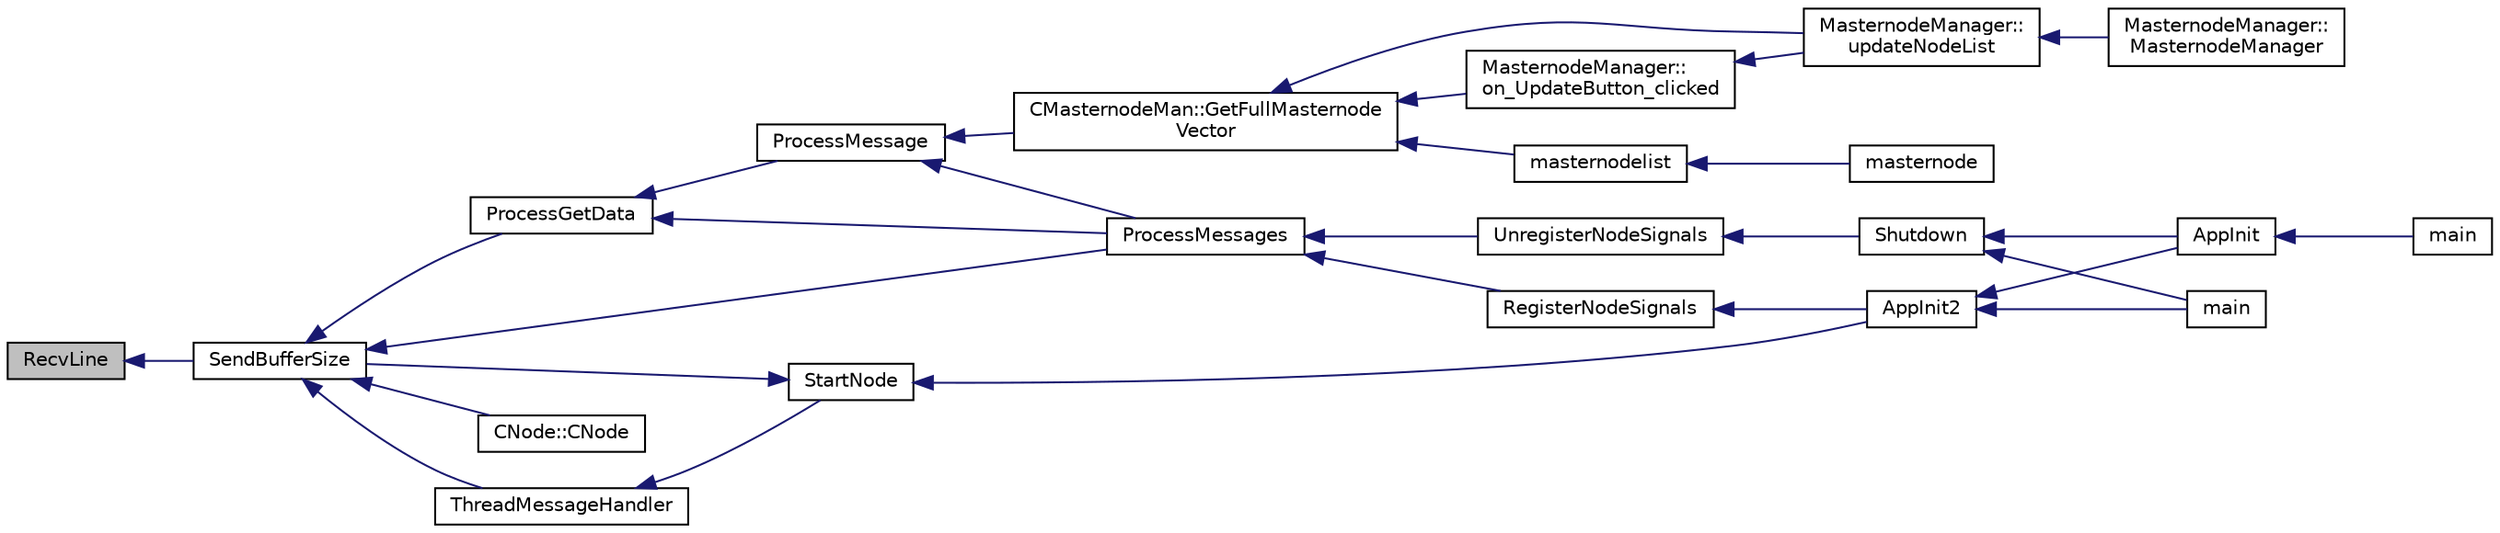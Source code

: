 digraph "RecvLine"
{
  edge [fontname="Helvetica",fontsize="10",labelfontname="Helvetica",labelfontsize="10"];
  node [fontname="Helvetica",fontsize="10",shape=record];
  rankdir="LR";
  Node714 [label="RecvLine",height=0.2,width=0.4,color="black", fillcolor="grey75", style="filled", fontcolor="black"];
  Node714 -> Node715 [dir="back",color="midnightblue",fontsize="10",style="solid",fontname="Helvetica"];
  Node715 [label="SendBufferSize",height=0.2,width=0.4,color="black", fillcolor="white", style="filled",URL="$d7/d97/net_8h.html#a13f289d6233bd32b78a38793f76bdccb"];
  Node715 -> Node716 [dir="back",color="midnightblue",fontsize="10",style="solid",fontname="Helvetica"];
  Node716 [label="ProcessGetData",height=0.2,width=0.4,color="black", fillcolor="white", style="filled",URL="$df/d0a/main_8cpp.html#a3be415b83ecfe1f4215e0bd28c3b1eec"];
  Node716 -> Node717 [dir="back",color="midnightblue",fontsize="10",style="solid",fontname="Helvetica"];
  Node717 [label="ProcessMessage",height=0.2,width=0.4,color="black", fillcolor="white", style="filled",URL="$df/d0a/main_8cpp.html#a8ba92b1a4bce3c835e887a9073d17d8e"];
  Node717 -> Node718 [dir="back",color="midnightblue",fontsize="10",style="solid",fontname="Helvetica"];
  Node718 [label="ProcessMessages",height=0.2,width=0.4,color="black", fillcolor="white", style="filled",URL="$d4/dbf/main_8h.html#a196f9318f02448b85b28d612698934fd"];
  Node718 -> Node719 [dir="back",color="midnightblue",fontsize="10",style="solid",fontname="Helvetica"];
  Node719 [label="RegisterNodeSignals",height=0.2,width=0.4,color="black", fillcolor="white", style="filled",URL="$d4/dbf/main_8h.html#ab02615ff65f91d69f8d786ec900baa8a",tooltip="Register with a network node to receive its signals. "];
  Node719 -> Node720 [dir="back",color="midnightblue",fontsize="10",style="solid",fontname="Helvetica"];
  Node720 [label="AppInit2",height=0.2,width=0.4,color="black", fillcolor="white", style="filled",URL="$d8/dc0/init_8h.html#a1a4c1bfbf6ba1db77e988b89b9cadfd3",tooltip="Initialize ion. "];
  Node720 -> Node721 [dir="back",color="midnightblue",fontsize="10",style="solid",fontname="Helvetica"];
  Node721 [label="AppInit",height=0.2,width=0.4,color="black", fillcolor="white", style="filled",URL="$d4/d35/iond_8cpp.html#ac59316b767e6984e1285f0531275286b"];
  Node721 -> Node722 [dir="back",color="midnightblue",fontsize="10",style="solid",fontname="Helvetica"];
  Node722 [label="main",height=0.2,width=0.4,color="black", fillcolor="white", style="filled",URL="$d4/d35/iond_8cpp.html#a0ddf1224851353fc92bfbff6f499fa97"];
  Node720 -> Node723 [dir="back",color="midnightblue",fontsize="10",style="solid",fontname="Helvetica"];
  Node723 [label="main",height=0.2,width=0.4,color="black", fillcolor="white", style="filled",URL="$d5/d2d/ion_8cpp.html#a0ddf1224851353fc92bfbff6f499fa97"];
  Node718 -> Node724 [dir="back",color="midnightblue",fontsize="10",style="solid",fontname="Helvetica"];
  Node724 [label="UnregisterNodeSignals",height=0.2,width=0.4,color="black", fillcolor="white", style="filled",URL="$d4/dbf/main_8h.html#a3ef0cc6e9d9d6435ee2a5569244d6ebd",tooltip="Unregister a network node. "];
  Node724 -> Node725 [dir="back",color="midnightblue",fontsize="10",style="solid",fontname="Helvetica"];
  Node725 [label="Shutdown",height=0.2,width=0.4,color="black", fillcolor="white", style="filled",URL="$d8/dc0/init_8h.html#ac5f038c2b480cf9ef5e19e3eba8dbaf9"];
  Node725 -> Node721 [dir="back",color="midnightblue",fontsize="10",style="solid",fontname="Helvetica"];
  Node725 -> Node723 [dir="back",color="midnightblue",fontsize="10",style="solid",fontname="Helvetica"];
  Node717 -> Node726 [dir="back",color="midnightblue",fontsize="10",style="solid",fontname="Helvetica"];
  Node726 [label="CMasternodeMan::GetFullMasternode\lVector",height=0.2,width=0.4,color="black", fillcolor="white", style="filled",URL="$dc/d6b/class_c_masternode_man.html#ab39e213a7601e1bef2eba1d5d63206f5"];
  Node726 -> Node727 [dir="back",color="midnightblue",fontsize="10",style="solid",fontname="Helvetica"];
  Node727 [label="MasternodeManager::\lupdateNodeList",height=0.2,width=0.4,color="black", fillcolor="white", style="filled",URL="$d9/d70/class_masternode_manager.html#a5485a8bd6ccf673027165cc1207dfae9"];
  Node727 -> Node728 [dir="back",color="midnightblue",fontsize="10",style="solid",fontname="Helvetica"];
  Node728 [label="MasternodeManager::\lMasternodeManager",height=0.2,width=0.4,color="black", fillcolor="white", style="filled",URL="$d9/d70/class_masternode_manager.html#ad18cb99065e056e6b791e2356de826bf"];
  Node726 -> Node729 [dir="back",color="midnightblue",fontsize="10",style="solid",fontname="Helvetica"];
  Node729 [label="MasternodeManager::\lon_UpdateButton_clicked",height=0.2,width=0.4,color="black", fillcolor="white", style="filled",URL="$d9/d70/class_masternode_manager.html#ae8d07b4d869e3eb09fe1be445eff0430"];
  Node729 -> Node727 [dir="back",color="midnightblue",fontsize="10",style="solid",fontname="Helvetica"];
  Node726 -> Node730 [dir="back",color="midnightblue",fontsize="10",style="solid",fontname="Helvetica"];
  Node730 [label="masternodelist",height=0.2,width=0.4,color="black", fillcolor="white", style="filled",URL="$d5/d6b/rpcstashedsend_8cpp.html#a3a7ed7e37f21eb2912afc6e776f7236c"];
  Node730 -> Node731 [dir="back",color="midnightblue",fontsize="10",style="solid",fontname="Helvetica"];
  Node731 [label="masternode",height=0.2,width=0.4,color="black", fillcolor="white", style="filled",URL="$d5/d6b/rpcstashedsend_8cpp.html#a30609e443aeb47c29ed0878d16b1b5e1"];
  Node716 -> Node718 [dir="back",color="midnightblue",fontsize="10",style="solid",fontname="Helvetica"];
  Node715 -> Node718 [dir="back",color="midnightblue",fontsize="10",style="solid",fontname="Helvetica"];
  Node715 -> Node732 [dir="back",color="midnightblue",fontsize="10",style="solid",fontname="Helvetica"];
  Node732 [label="ThreadMessageHandler",height=0.2,width=0.4,color="black", fillcolor="white", style="filled",URL="$dd/d84/net_8cpp.html#a379b0d3521bdd62ac296f219d70c4e30"];
  Node732 -> Node733 [dir="back",color="midnightblue",fontsize="10",style="solid",fontname="Helvetica"];
  Node733 [label="StartNode",height=0.2,width=0.4,color="black", fillcolor="white", style="filled",URL="$d7/d97/net_8h.html#a9396d8054e8f74959e9391871aaddde0"];
  Node733 -> Node720 [dir="back",color="midnightblue",fontsize="10",style="solid",fontname="Helvetica"];
  Node733 -> Node715 [dir="back",color="midnightblue",fontsize="10",style="solid",fontname="Helvetica"];
  Node715 -> Node734 [dir="back",color="midnightblue",fontsize="10",style="solid",fontname="Helvetica"];
  Node734 [label="CNode::CNode",height=0.2,width=0.4,color="black", fillcolor="white", style="filled",URL="$d1/d64/class_c_node.html#a51556705550511146245b9fb2fec09c1"];
}
